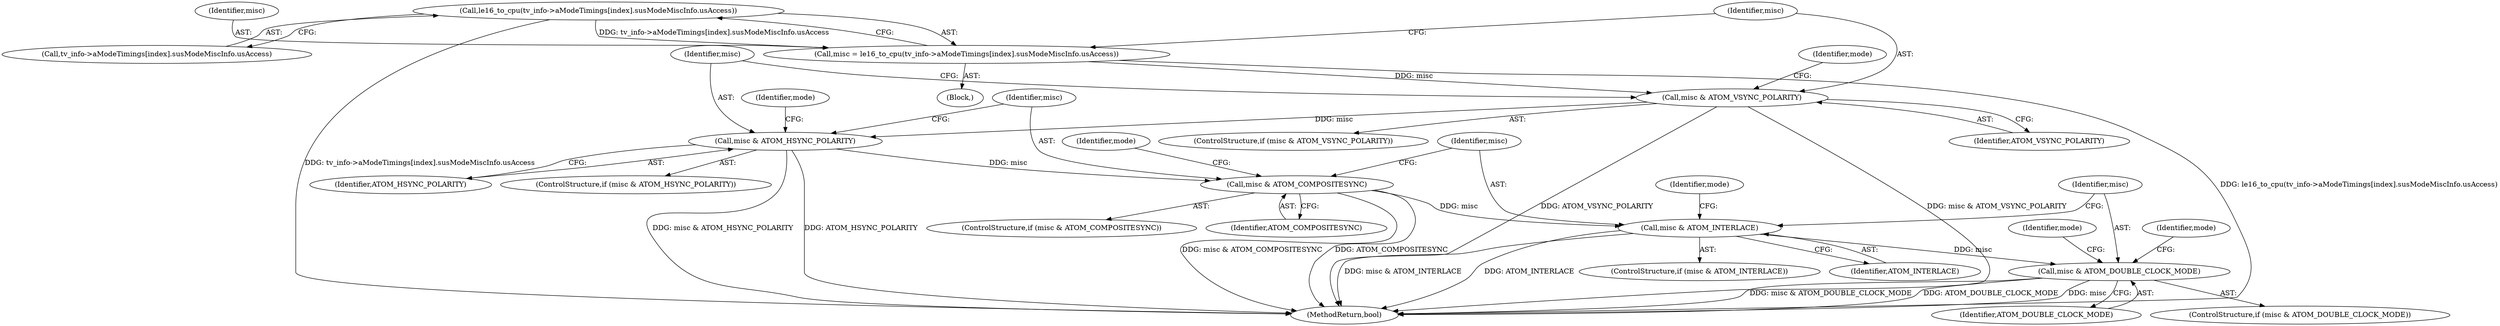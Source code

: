 digraph "0_linux_0031c41be5c529f8329e327b63cde92ba1284842@array" {
"1000284" [label="(Call,le16_to_cpu(tv_info->aModeTimings[index].susModeMiscInfo.usAccess))"];
"1000282" [label="(Call,misc = le16_to_cpu(tv_info->aModeTimings[index].susModeMiscInfo.usAccess))"];
"1000295" [label="(Call,misc & ATOM_VSYNC_POLARITY)"];
"1000304" [label="(Call,misc & ATOM_HSYNC_POLARITY)"];
"1000313" [label="(Call,misc & ATOM_COMPOSITESYNC)"];
"1000322" [label="(Call,misc & ATOM_INTERLACE)"];
"1000331" [label="(Call,misc & ATOM_DOUBLE_CLOCK_MODE)"];
"1000285" [label="(Call,tv_info->aModeTimings[index].susModeMiscInfo.usAccess)"];
"1000324" [label="(Identifier,ATOM_INTERLACE)"];
"1000312" [label="(ControlStructure,if (misc & ATOM_COMPOSITESYNC))"];
"1000558" [label="(MethodReturn,bool)"];
"1000283" [label="(Identifier,misc)"];
"1000315" [label="(Identifier,ATOM_COMPOSITESYNC)"];
"1000303" [label="(ControlStructure,if (misc & ATOM_HSYNC_POLARITY))"];
"1000332" [label="(Identifier,misc)"];
"1000333" [label="(Identifier,ATOM_DOUBLE_CLOCK_MODE)"];
"1000295" [label="(Call,misc & ATOM_VSYNC_POLARITY)"];
"1000297" [label="(Identifier,ATOM_VSYNC_POLARITY)"];
"1000144" [label="(Block,)"];
"1000284" [label="(Call,le16_to_cpu(tv_info->aModeTimings[index].susModeMiscInfo.usAccess))"];
"1000323" [label="(Identifier,misc)"];
"1000300" [label="(Identifier,mode)"];
"1000304" [label="(Call,misc & ATOM_HSYNC_POLARITY)"];
"1000322" [label="(Call,misc & ATOM_INTERLACE)"];
"1000318" [label="(Identifier,mode)"];
"1000306" [label="(Identifier,ATOM_HSYNC_POLARITY)"];
"1000282" [label="(Call,misc = le16_to_cpu(tv_info->aModeTimings[index].susModeMiscInfo.usAccess))"];
"1000294" [label="(ControlStructure,if (misc & ATOM_VSYNC_POLARITY))"];
"1000313" [label="(Call,misc & ATOM_COMPOSITESYNC)"];
"1000336" [label="(Identifier,mode)"];
"1000321" [label="(ControlStructure,if (misc & ATOM_INTERLACE))"];
"1000341" [label="(Identifier,mode)"];
"1000330" [label="(ControlStructure,if (misc & ATOM_DOUBLE_CLOCK_MODE))"];
"1000296" [label="(Identifier,misc)"];
"1000331" [label="(Call,misc & ATOM_DOUBLE_CLOCK_MODE)"];
"1000309" [label="(Identifier,mode)"];
"1000314" [label="(Identifier,misc)"];
"1000305" [label="(Identifier,misc)"];
"1000327" [label="(Identifier,mode)"];
"1000284" -> "1000282"  [label="AST: "];
"1000284" -> "1000285"  [label="CFG: "];
"1000285" -> "1000284"  [label="AST: "];
"1000282" -> "1000284"  [label="CFG: "];
"1000284" -> "1000558"  [label="DDG: tv_info->aModeTimings[index].susModeMiscInfo.usAccess"];
"1000284" -> "1000282"  [label="DDG: tv_info->aModeTimings[index].susModeMiscInfo.usAccess"];
"1000282" -> "1000144"  [label="AST: "];
"1000283" -> "1000282"  [label="AST: "];
"1000296" -> "1000282"  [label="CFG: "];
"1000282" -> "1000558"  [label="DDG: le16_to_cpu(tv_info->aModeTimings[index].susModeMiscInfo.usAccess)"];
"1000282" -> "1000295"  [label="DDG: misc"];
"1000295" -> "1000294"  [label="AST: "];
"1000295" -> "1000297"  [label="CFG: "];
"1000296" -> "1000295"  [label="AST: "];
"1000297" -> "1000295"  [label="AST: "];
"1000300" -> "1000295"  [label="CFG: "];
"1000305" -> "1000295"  [label="CFG: "];
"1000295" -> "1000558"  [label="DDG: ATOM_VSYNC_POLARITY"];
"1000295" -> "1000558"  [label="DDG: misc & ATOM_VSYNC_POLARITY"];
"1000295" -> "1000304"  [label="DDG: misc"];
"1000304" -> "1000303"  [label="AST: "];
"1000304" -> "1000306"  [label="CFG: "];
"1000305" -> "1000304"  [label="AST: "];
"1000306" -> "1000304"  [label="AST: "];
"1000309" -> "1000304"  [label="CFG: "];
"1000314" -> "1000304"  [label="CFG: "];
"1000304" -> "1000558"  [label="DDG: misc & ATOM_HSYNC_POLARITY"];
"1000304" -> "1000558"  [label="DDG: ATOM_HSYNC_POLARITY"];
"1000304" -> "1000313"  [label="DDG: misc"];
"1000313" -> "1000312"  [label="AST: "];
"1000313" -> "1000315"  [label="CFG: "];
"1000314" -> "1000313"  [label="AST: "];
"1000315" -> "1000313"  [label="AST: "];
"1000318" -> "1000313"  [label="CFG: "];
"1000323" -> "1000313"  [label="CFG: "];
"1000313" -> "1000558"  [label="DDG: ATOM_COMPOSITESYNC"];
"1000313" -> "1000558"  [label="DDG: misc & ATOM_COMPOSITESYNC"];
"1000313" -> "1000322"  [label="DDG: misc"];
"1000322" -> "1000321"  [label="AST: "];
"1000322" -> "1000324"  [label="CFG: "];
"1000323" -> "1000322"  [label="AST: "];
"1000324" -> "1000322"  [label="AST: "];
"1000327" -> "1000322"  [label="CFG: "];
"1000332" -> "1000322"  [label="CFG: "];
"1000322" -> "1000558"  [label="DDG: ATOM_INTERLACE"];
"1000322" -> "1000558"  [label="DDG: misc & ATOM_INTERLACE"];
"1000322" -> "1000331"  [label="DDG: misc"];
"1000331" -> "1000330"  [label="AST: "];
"1000331" -> "1000333"  [label="CFG: "];
"1000332" -> "1000331"  [label="AST: "];
"1000333" -> "1000331"  [label="AST: "];
"1000336" -> "1000331"  [label="CFG: "];
"1000341" -> "1000331"  [label="CFG: "];
"1000331" -> "1000558"  [label="DDG: misc & ATOM_DOUBLE_CLOCK_MODE"];
"1000331" -> "1000558"  [label="DDG: ATOM_DOUBLE_CLOCK_MODE"];
"1000331" -> "1000558"  [label="DDG: misc"];
}
